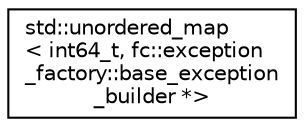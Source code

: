digraph "Graphical Class Hierarchy"
{
  edge [fontname="Helvetica",fontsize="10",labelfontname="Helvetica",labelfontsize="10"];
  node [fontname="Helvetica",fontsize="10",shape=record];
  rankdir="LR";
  Node0 [label="std::unordered_map\l\< int64_t, fc::exception\l_factory::base_exception\l_builder *\>",height=0.2,width=0.4,color="black", fillcolor="white", style="filled",URL="$classstd_1_1unordered__map.html"];
}
